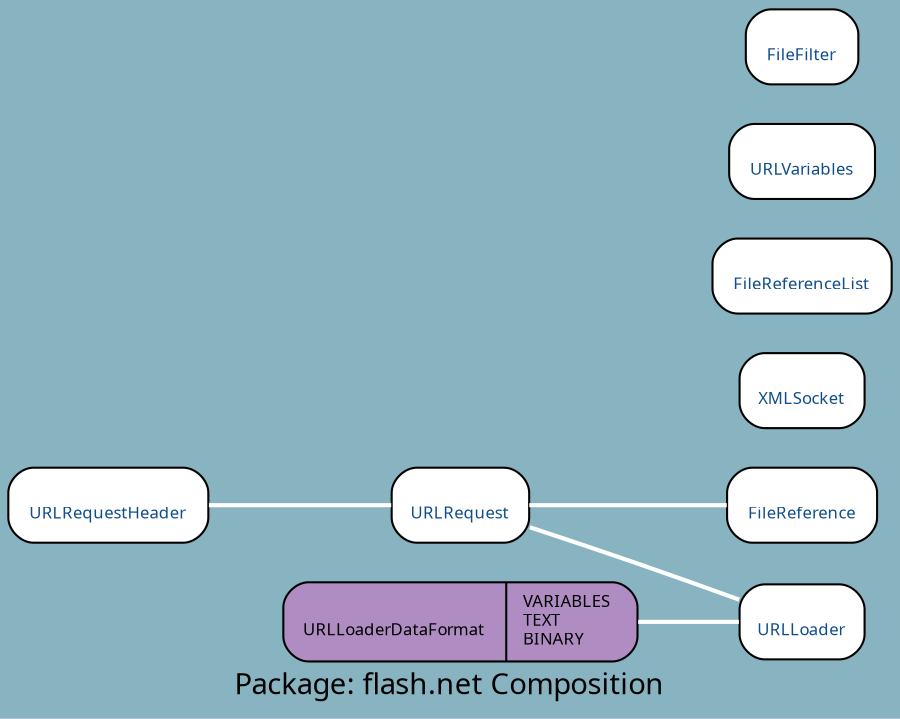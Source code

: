 digraph uml {
	graph [label="Package: flash.net Composition", ratio=compress, rankdir=RL, smoothing=avg_dist, overlap=false, fontname="DejaVu Sans Condenesed", fontsize=14, bgcolor="#88B3C1", fontcolor=black];
	node [label="\N", fontname="DejaVu Sans Condenesed", fontsize=8, shape=record, color=black, fontcolor=black];
	edge [fontname="DejaVu Sans Condenesed", fontsize=8, color=black, fontcolor=black];
	graph [lp="215,12",
		bb="0,0,430,333"];
	"flash.net.URLRequestHeader" [label="{\nURLRequestHeader}", fontcolor="#104E8B", style="rounded,filled", fillcolor=white, URL="../types/flash/net/URLRequestHeader.html", tooltip="\nURLRequestHeader", pos="49,99", rects="1,81,98,117", width="1.33", height="0.50"];
	"flash.net.URLRequest" [label="{\nURLRequest}", fontcolor="#104E8B", style="rounded,filled", fillcolor=white, URL="../types/flash/net/URLRequest.html", tooltip="\nURLRequest", pos="220,99", rects="187,81,253,117", width="0.92", height="0.50"];
	"flash.net.URLLoader" [label="{\nURLLoader}", fontcolor="#104E8B", style="rounded,filled", fillcolor=white, URL="../types/flash/net/URLLoader.html", tooltip="\nURLLoader", pos="386,44", rects="356,26,417,62", width="0.83", height="0.50"];
	"flash.net.URLLoaderDataFormat" [label="{\nURLLoaderDataFormat|VARIABLES\lTEXT\lBINARY\l}", style="rounded,filled", fillcolor="#af8dc3", pos="220,44", rects="135,25,246,63 246,25,306,63", width="2.36", height="0.53"];
	"flash.net.XMLSocket" [label="{\nXMLSocket}", fontcolor="#104E8B", style="rounded,filled", fillcolor=white, URL="../types/flash/net/XMLSocket.html", tooltip="\nXMLSocket", pos="386,153", rects="356,135,417,171", width="0.83", height="0.50"];
	"flash.net.FileReferenceList" [label="{\nFileReferenceList}", fontcolor="#104E8B", style="rounded,filled", fillcolor=white, URL="../types/flash/net/FileReferenceList.html", tooltip="\nFileReferenceList", pos="386,207", rects="343,189,430,225", width="1.19", height="0.50"];
	"flash.net.URLVariables" [label="{\nURLVariables}", fontcolor="#104E8B", style="rounded,filled", fillcolor=white, URL="../types/flash/net/URLVariables.html", tooltip="\nURLVariables", pos="386,261", rects="351,243,421,279", width="0.97", height="0.50"];
	"flash.net.FileFilter" [label="{\nFileFilter}", fontcolor="#104E8B", style="rounded,filled", fillcolor=white, URL="../types/flash/net/FileFilter.html", tooltip="\nFileFilter", pos="386,315", rects="359,297,413,333", width="0.75", height="0.50"];
	"flash.net.FileReference" [label="{\nFileReference}", fontcolor="#104E8B", style="rounded,filled", fillcolor=white, URL="../types/flash/net/FileReference.html", tooltip="\nFileReference", pos="386,99", rects="350,81,422,117", width="1.00", height="0.50"];
	"flash.net.URLRequest" -> "flash.net.URLRequestHeader" [color=white, style=bold, arrowhead=none, arrowtail=diamond, arrowsize=1, pos="s,187,99 175,99 151,99 123,99 98,99"];
	"flash.net.URLLoader" -> "flash.net.URLLoaderDataFormat" [color=white, style=bold, arrowhead=none, arrowtail=diamond, arrowsize=1, pos="s,356,44 344,44 332,44 319,44 306,44"];
	"flash.net.URLLoader" -> "flash.net.URLRequest" [color=white, style=bold, arrowhead=none, arrowtail=diamond, arrowsize=1, pos="s,356,55 344,59 332,63 318,68 306,72 288,78 269,84 253,89"];
	"flash.net.FileReference" -> "flash.net.URLRequest" [color=white, style=bold, arrowhead=none, arrowtail=diamond, arrowsize=1, pos="s,350,99 338,99 311,99 277,99 253,99"];
}
